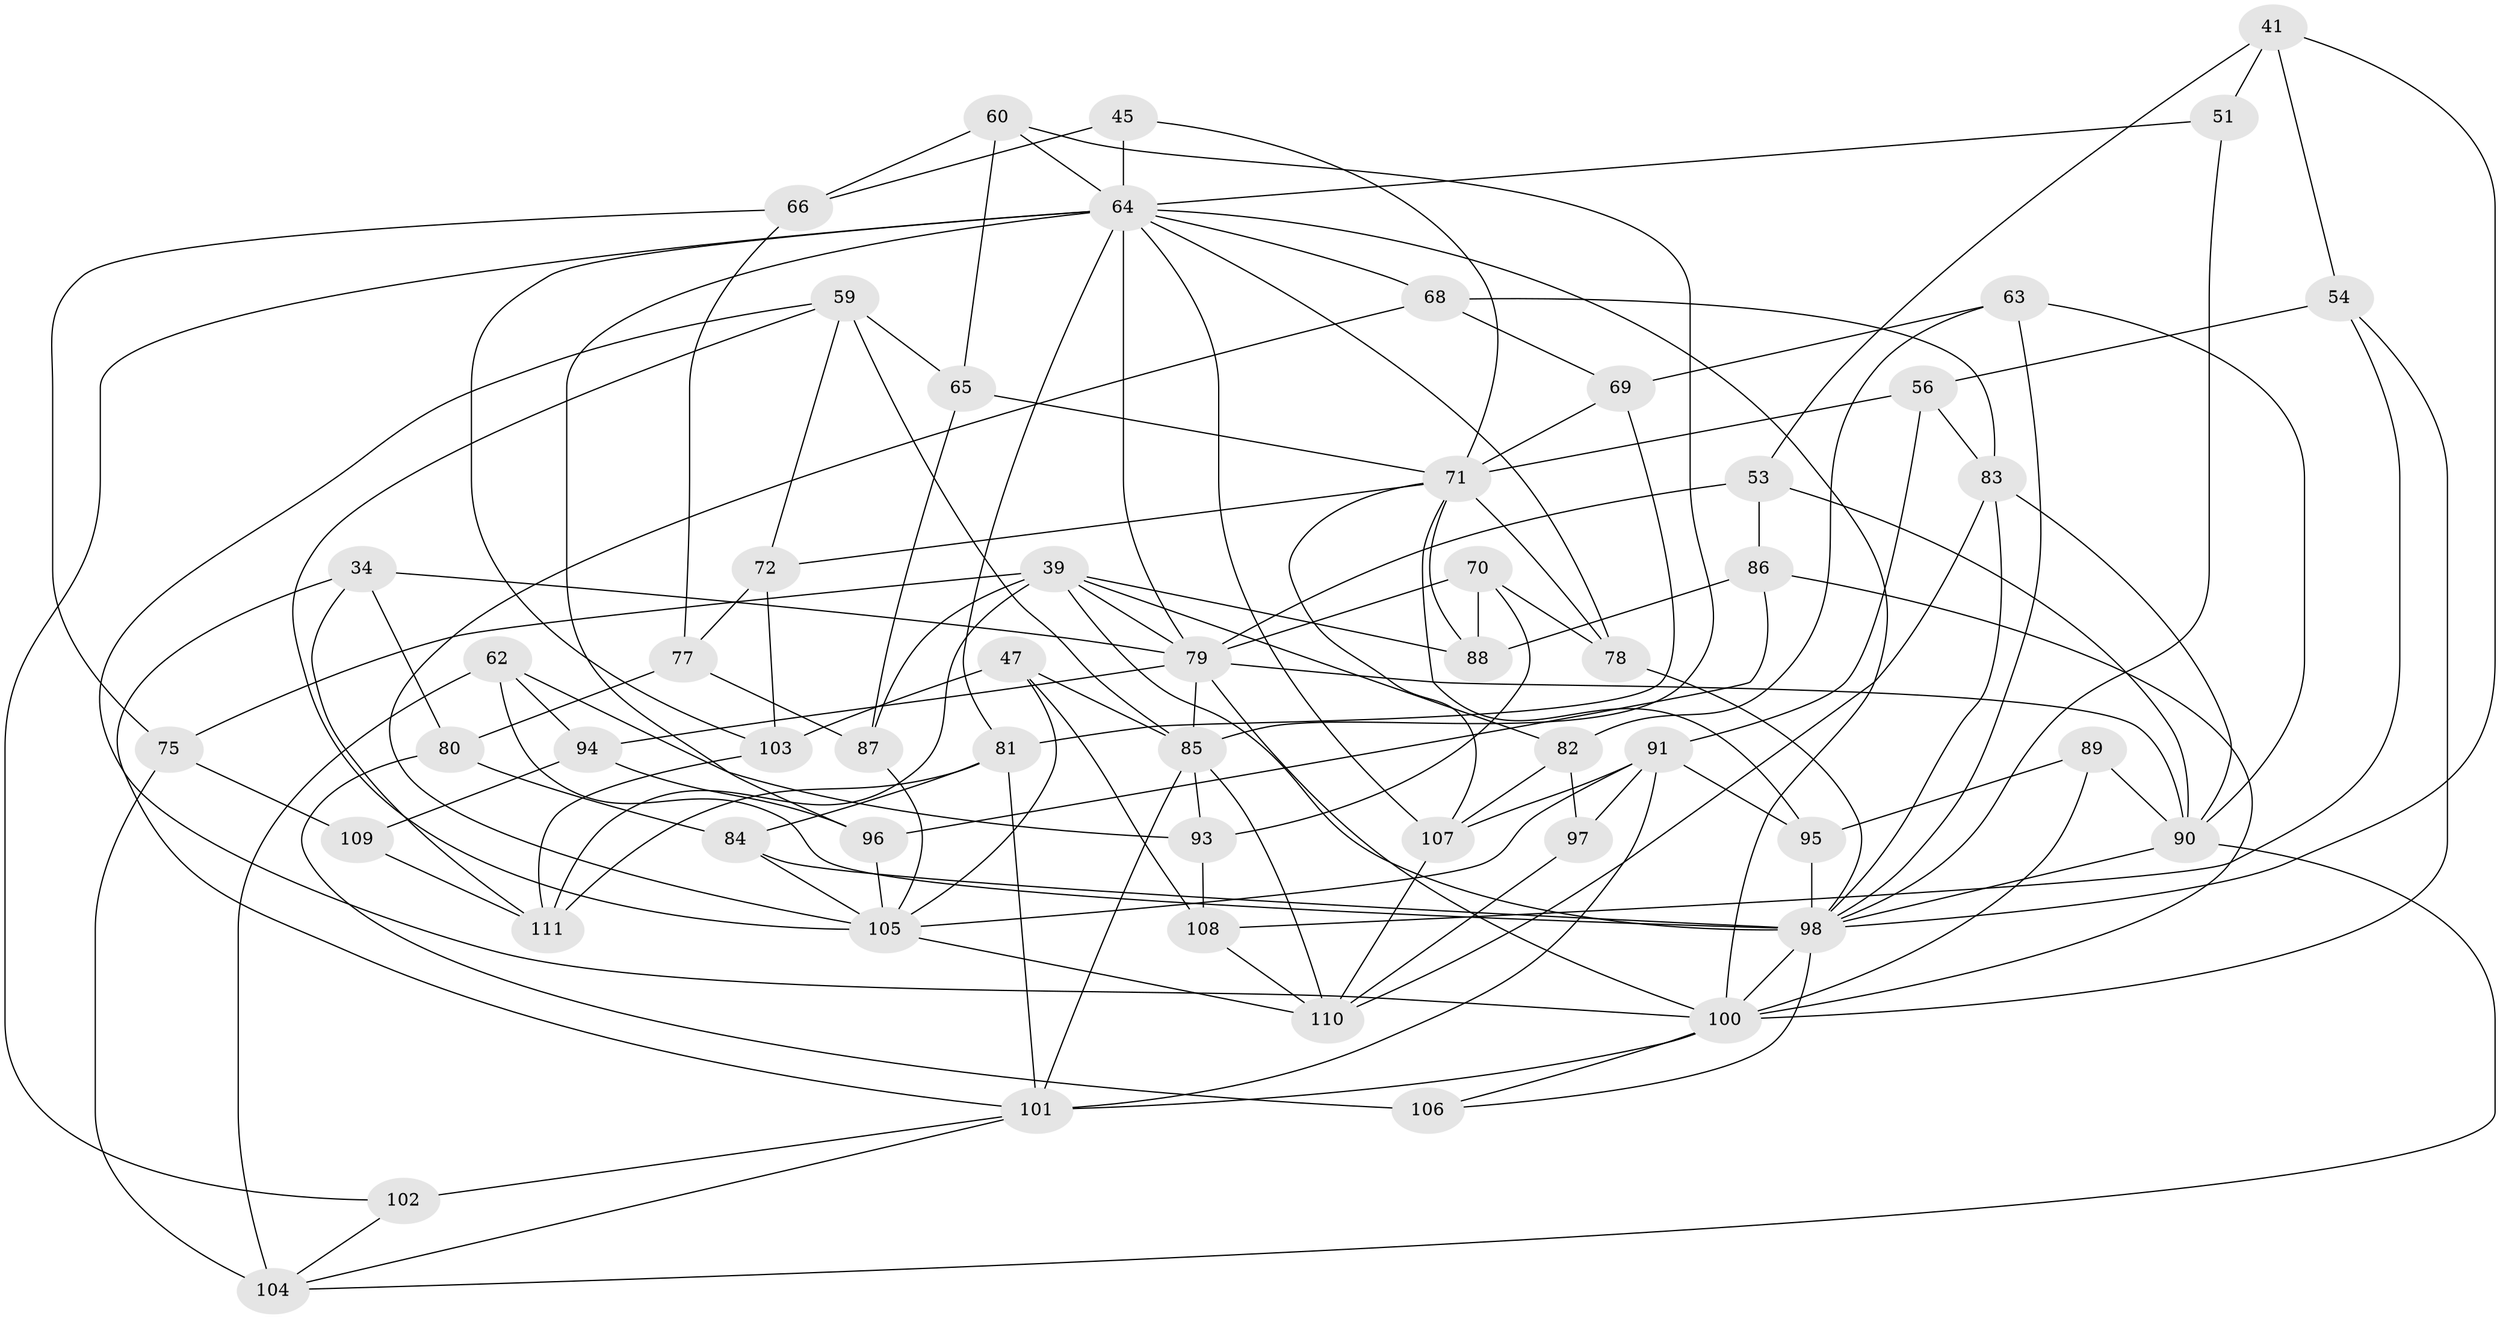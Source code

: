// original degree distribution, {4: 1.0}
// Generated by graph-tools (version 1.1) at 2025/03/03/04/25 22:03:30]
// undirected, 55 vertices, 135 edges
graph export_dot {
graph [start="1"]
  node [color=gray90,style=filled];
  34;
  39 [super="+17"];
  41 [super="+3"];
  45;
  47;
  51;
  53;
  54;
  56 [super="+52"];
  59 [super="+25"];
  60;
  62 [super="+23"];
  63;
  64 [super="+37+40"];
  65;
  66;
  68;
  69;
  70;
  71 [super="+58"];
  72;
  75 [super="+49"];
  77;
  78;
  79 [super="+73"];
  80 [super="+29"];
  81 [super="+18"];
  82 [super="+50"];
  83 [super="+8"];
  84 [super="+44"];
  85 [super="+16+76"];
  86;
  87;
  88;
  89 [super="+27"];
  90 [super="+46+55"];
  91 [super="+38"];
  93;
  94;
  95 [super="+28"];
  96;
  97;
  98 [super="+57+35"];
  100 [super="+19+43"];
  101 [super="+92+61+32"];
  102;
  103;
  104 [super="+4+48"];
  105 [super="+26+67"];
  106;
  107 [super="+24"];
  108;
  109;
  110 [super="+99"];
  111 [super="+74"];
  34 -- 79;
  34 -- 111;
  34 -- 80;
  34 -- 101;
  39 -- 98;
  39 -- 79 [weight=2];
  39 -- 82;
  39 -- 87;
  39 -- 88;
  39 -- 75;
  39 -- 111;
  41 -- 51 [weight=2];
  41 -- 53;
  41 -- 54;
  41 -- 98 [weight=2];
  45 -- 66;
  45 -- 71;
  45 -- 64 [weight=2];
  47 -- 103;
  47 -- 105;
  47 -- 108;
  47 -- 85;
  51 -- 98;
  51 -- 64;
  53 -- 86;
  53 -- 79;
  53 -- 90;
  54 -- 108;
  54 -- 56;
  54 -- 100;
  56 -- 91;
  56 -- 83 [weight=2];
  56 -- 71 [weight=2];
  59 -- 65;
  59 -- 85 [weight=2];
  59 -- 72;
  59 -- 100;
  59 -- 105;
  60 -- 65;
  60 -- 66;
  60 -- 85;
  60 -- 64;
  62 -- 93;
  62 -- 94;
  62 -- 98 [weight=2];
  62 -- 104 [weight=2];
  63 -- 82;
  63 -- 69;
  63 -- 98;
  63 -- 90;
  64 -- 103;
  64 -- 102;
  64 -- 81;
  64 -- 79 [weight=2];
  64 -- 96;
  64 -- 68;
  64 -- 107;
  64 -- 78;
  64 -- 100;
  65 -- 87;
  65 -- 71;
  66 -- 77;
  66 -- 75;
  68 -- 69;
  68 -- 83;
  68 -- 105;
  69 -- 71;
  69 -- 81;
  70 -- 93;
  70 -- 78;
  70 -- 88;
  70 -- 79;
  71 -- 72;
  71 -- 107;
  71 -- 78;
  71 -- 88;
  71 -- 95;
  72 -- 103;
  72 -- 77;
  75 -- 109 [weight=2];
  75 -- 104 [weight=2];
  77 -- 87;
  77 -- 80;
  78 -- 98;
  79 -- 94;
  79 -- 85;
  79 -- 100 [weight=2];
  79 -- 90;
  80 -- 106 [weight=2];
  80 -- 84 [weight=2];
  81 -- 111 [weight=2];
  81 -- 84;
  81 -- 101;
  82 -- 97 [weight=2];
  82 -- 107 [weight=2];
  83 -- 110;
  83 -- 98;
  83 -- 90;
  84 -- 105;
  84 -- 98 [weight=2];
  85 -- 101 [weight=2];
  85 -- 110 [weight=2];
  85 -- 93;
  86 -- 96;
  86 -- 88;
  86 -- 100;
  87 -- 105;
  89 -- 100 [weight=2];
  89 -- 95 [weight=2];
  89 -- 90 [weight=2];
  90 -- 104;
  90 -- 98;
  91 -- 101 [weight=2];
  91 -- 107 [weight=2];
  91 -- 97;
  91 -- 95;
  91 -- 105;
  93 -- 108;
  94 -- 96;
  94 -- 109;
  95 -- 98 [weight=2];
  96 -- 105;
  97 -- 110;
  98 -- 100;
  98 -- 106;
  100 -- 101 [weight=2];
  100 -- 106;
  101 -- 104 [weight=2];
  101 -- 102 [weight=2];
  102 -- 104;
  103 -- 111;
  105 -- 110;
  107 -- 110 [weight=2];
  108 -- 110;
  109 -- 111;
}
